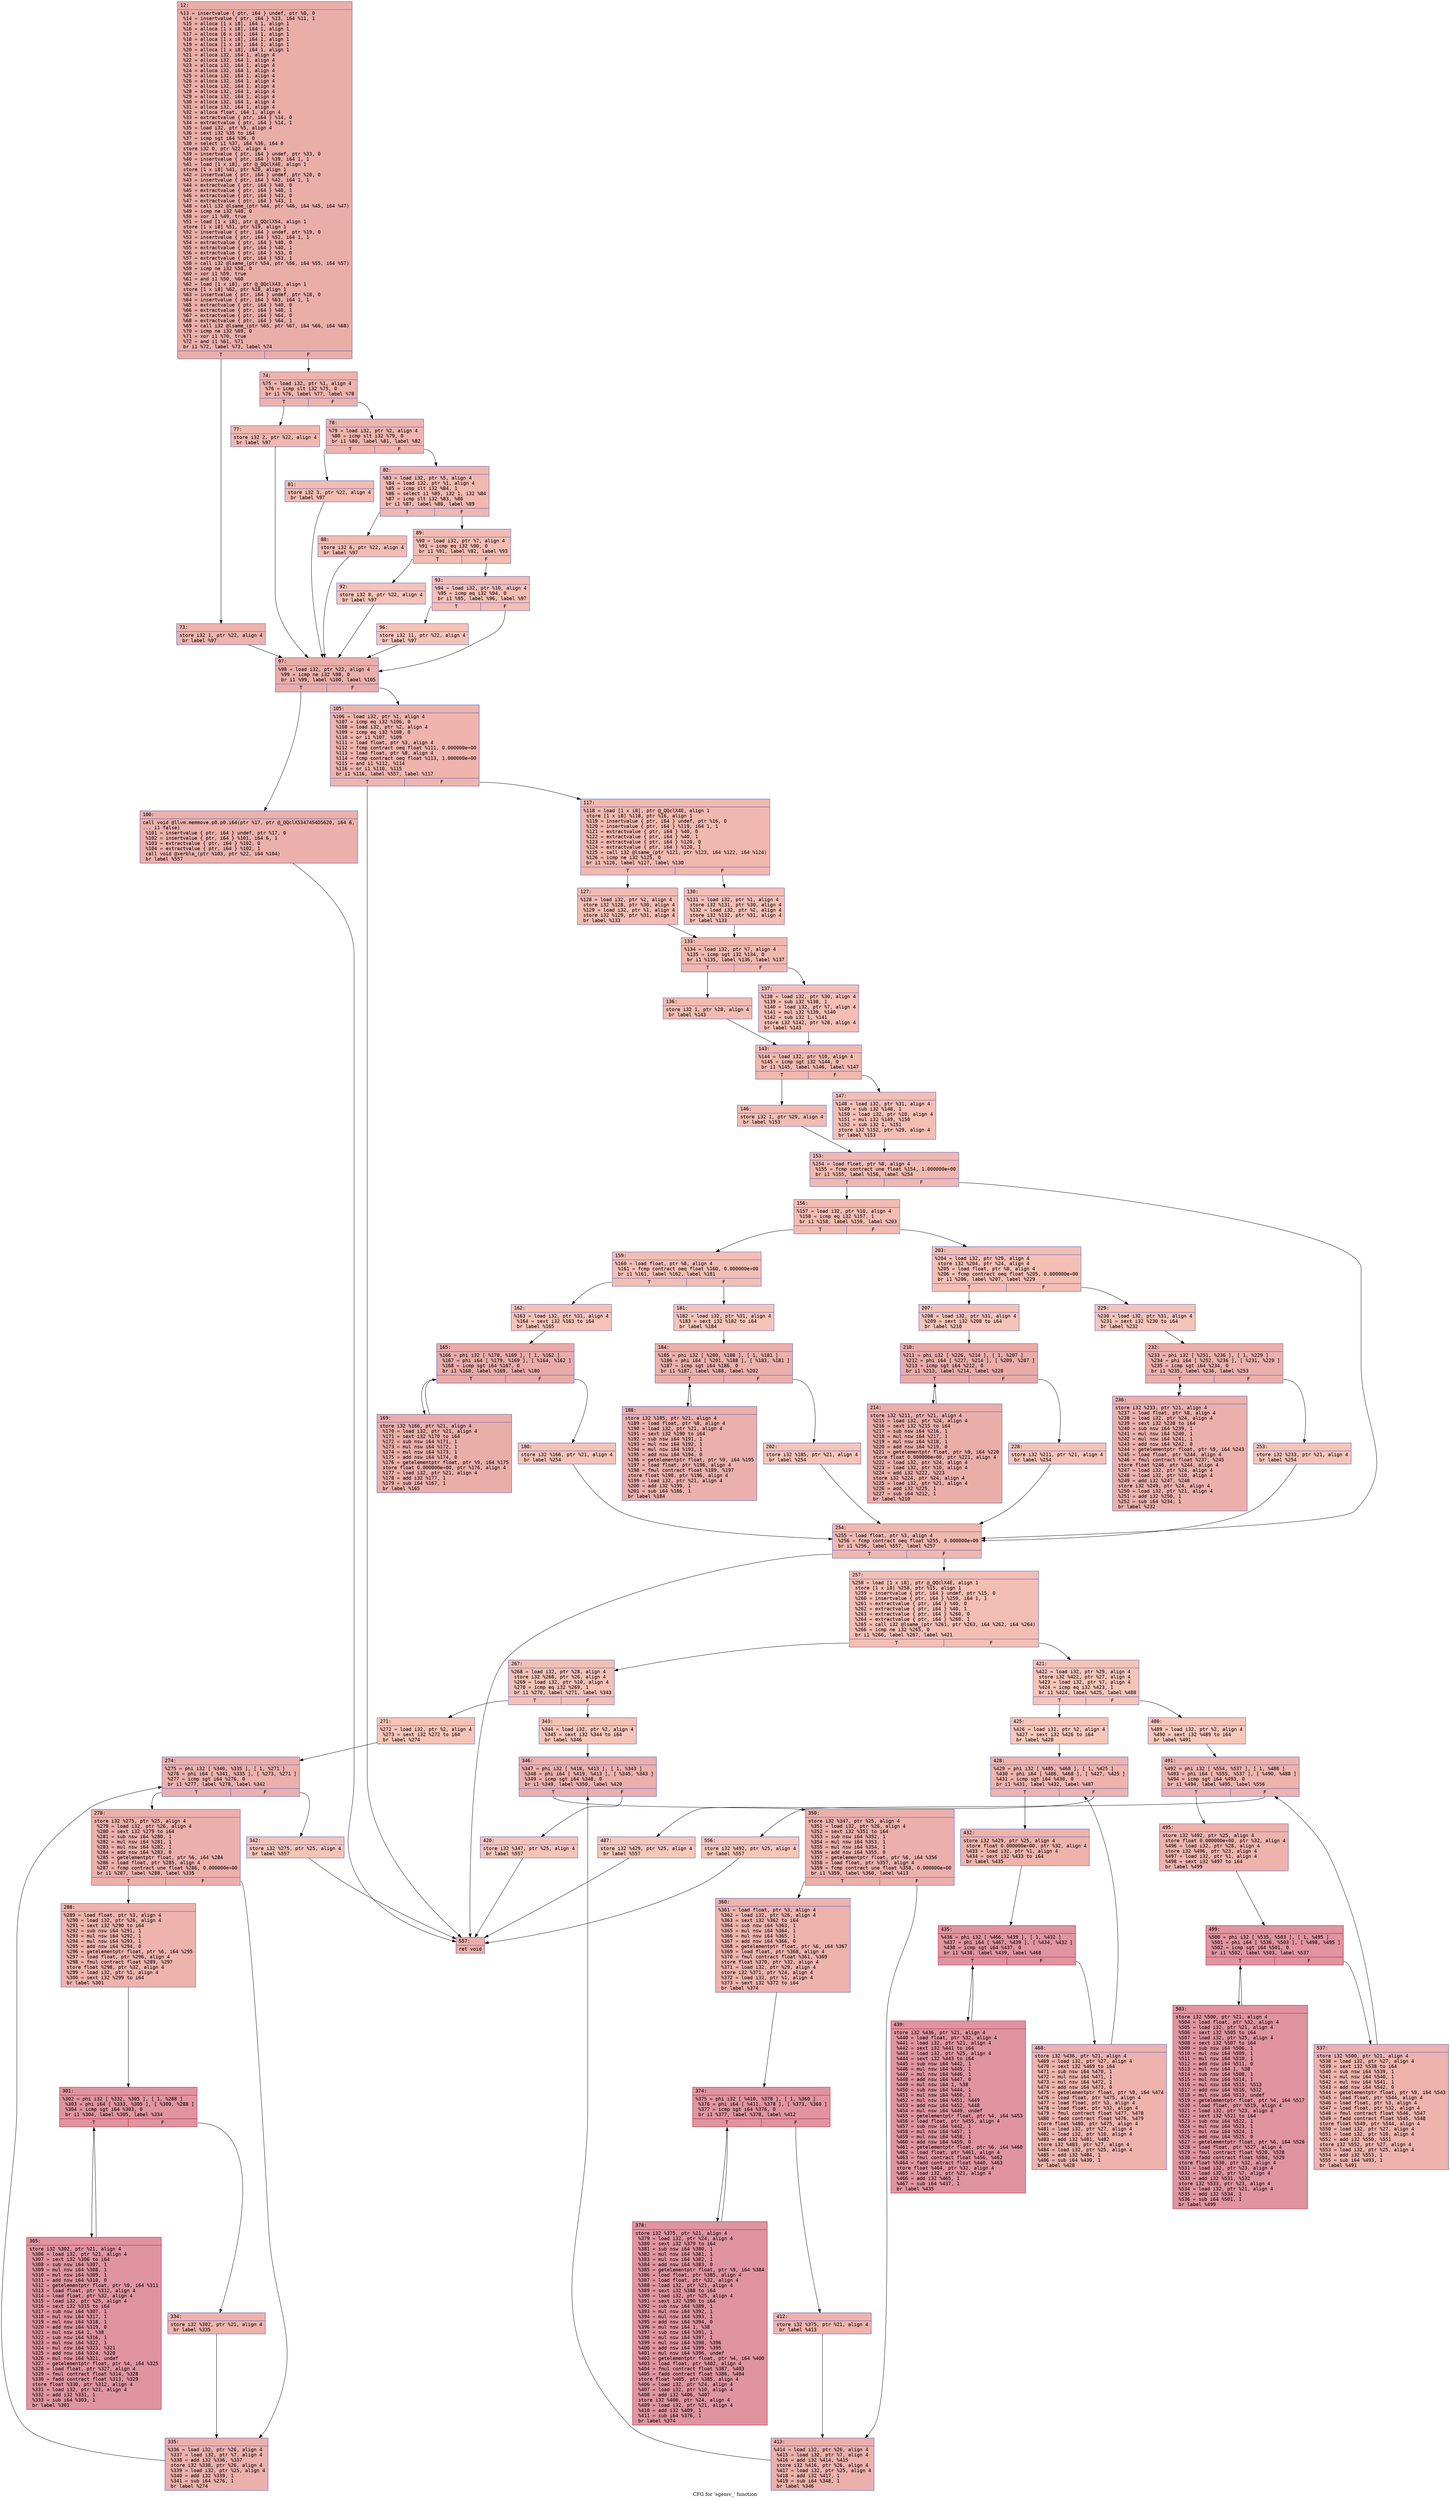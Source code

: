 digraph "CFG for 'sgemv_' function" {
	label="CFG for 'sgemv_' function";

	Node0x55ee1042e5a0 [shape=record,color="#3d50c3ff", style=filled, fillcolor="#d0473d70" fontname="Courier",label="{12:\l|  %13 = insertvalue \{ ptr, i64 \} undef, ptr %0, 0\l  %14 = insertvalue \{ ptr, i64 \} %13, i64 %11, 1\l  %15 = alloca [1 x i8], i64 1, align 1\l  %16 = alloca [1 x i8], i64 1, align 1\l  %17 = alloca [6 x i8], i64 1, align 1\l  %18 = alloca [1 x i8], i64 1, align 1\l  %19 = alloca [1 x i8], i64 1, align 1\l  %20 = alloca [1 x i8], i64 1, align 1\l  %21 = alloca i32, i64 1, align 4\l  %22 = alloca i32, i64 1, align 4\l  %23 = alloca i32, i64 1, align 4\l  %24 = alloca i32, i64 1, align 4\l  %25 = alloca i32, i64 1, align 4\l  %26 = alloca i32, i64 1, align 4\l  %27 = alloca i32, i64 1, align 4\l  %28 = alloca i32, i64 1, align 4\l  %29 = alloca i32, i64 1, align 4\l  %30 = alloca i32, i64 1, align 4\l  %31 = alloca i32, i64 1, align 4\l  %32 = alloca float, i64 1, align 4\l  %33 = extractvalue \{ ptr, i64 \} %14, 0\l  %34 = extractvalue \{ ptr, i64 \} %14, 1\l  %35 = load i32, ptr %5, align 4\l  %36 = sext i32 %35 to i64\l  %37 = icmp sgt i64 %36, 0\l  %38 = select i1 %37, i64 %36, i64 0\l  store i32 0, ptr %22, align 4\l  %39 = insertvalue \{ ptr, i64 \} undef, ptr %33, 0\l  %40 = insertvalue \{ ptr, i64 \} %39, i64 1, 1\l  %41 = load [1 x i8], ptr @_QQclX4E, align 1\l  store [1 x i8] %41, ptr %20, align 1\l  %42 = insertvalue \{ ptr, i64 \} undef, ptr %20, 0\l  %43 = insertvalue \{ ptr, i64 \} %42, i64 1, 1\l  %44 = extractvalue \{ ptr, i64 \} %40, 0\l  %45 = extractvalue \{ ptr, i64 \} %40, 1\l  %46 = extractvalue \{ ptr, i64 \} %43, 0\l  %47 = extractvalue \{ ptr, i64 \} %43, 1\l  %48 = call i32 @lsame_(ptr %44, ptr %46, i64 %45, i64 %47)\l  %49 = icmp ne i32 %48, 0\l  %50 = xor i1 %49, true\l  %51 = load [1 x i8], ptr @_QQclX54, align 1\l  store [1 x i8] %51, ptr %19, align 1\l  %52 = insertvalue \{ ptr, i64 \} undef, ptr %19, 0\l  %53 = insertvalue \{ ptr, i64 \} %52, i64 1, 1\l  %54 = extractvalue \{ ptr, i64 \} %40, 0\l  %55 = extractvalue \{ ptr, i64 \} %40, 1\l  %56 = extractvalue \{ ptr, i64 \} %53, 0\l  %57 = extractvalue \{ ptr, i64 \} %53, 1\l  %58 = call i32 @lsame_(ptr %54, ptr %56, i64 %55, i64 %57)\l  %59 = icmp ne i32 %58, 0\l  %60 = xor i1 %59, true\l  %61 = and i1 %50, %60\l  %62 = load [1 x i8], ptr @_QQclX43, align 1\l  store [1 x i8] %62, ptr %18, align 1\l  %63 = insertvalue \{ ptr, i64 \} undef, ptr %18, 0\l  %64 = insertvalue \{ ptr, i64 \} %63, i64 1, 1\l  %65 = extractvalue \{ ptr, i64 \} %40, 0\l  %66 = extractvalue \{ ptr, i64 \} %40, 1\l  %67 = extractvalue \{ ptr, i64 \} %64, 0\l  %68 = extractvalue \{ ptr, i64 \} %64, 1\l  %69 = call i32 @lsame_(ptr %65, ptr %67, i64 %66, i64 %68)\l  %70 = icmp ne i32 %69, 0\l  %71 = xor i1 %70, true\l  %72 = and i1 %61, %71\l  br i1 %72, label %73, label %74\l|{<s0>T|<s1>F}}"];
	Node0x55ee1042e5a0:s0 -> Node0x55ee1043eac0[tooltip="12 -> 73\nProbability 50.00%" ];
	Node0x55ee1042e5a0:s1 -> Node0x55ee1043eb10[tooltip="12 -> 74\nProbability 50.00%" ];
	Node0x55ee1043eac0 [shape=record,color="#3d50c3ff", style=filled, fillcolor="#d6524470" fontname="Courier",label="{73:\l|  store i32 1, ptr %22, align 4\l  br label %97\l}"];
	Node0x55ee1043eac0 -> Node0x55ee1043ecb0[tooltip="73 -> 97\nProbability 100.00%" ];
	Node0x55ee1043eb10 [shape=record,color="#3d50c3ff", style=filled, fillcolor="#d6524470" fontname="Courier",label="{74:\l|  %75 = load i32, ptr %1, align 4\l  %76 = icmp slt i32 %75, 0\l  br i1 %76, label %77, label %78\l|{<s0>T|<s1>F}}"];
	Node0x55ee1043eb10:s0 -> Node0x55ee1043ee80[tooltip="74 -> 77\nProbability 37.50%" ];
	Node0x55ee1043eb10:s1 -> Node0x55ee1043eed0[tooltip="74 -> 78\nProbability 62.50%" ];
	Node0x55ee1043ee80 [shape=record,color="#3d50c3ff", style=filled, fillcolor="#dc5d4a70" fontname="Courier",label="{77:\l|  store i32 2, ptr %22, align 4\l  br label %97\l}"];
	Node0x55ee1043ee80 -> Node0x55ee1043ecb0[tooltip="77 -> 97\nProbability 100.00%" ];
	Node0x55ee1043eed0 [shape=record,color="#3d50c3ff", style=filled, fillcolor="#d8564670" fontname="Courier",label="{78:\l|  %79 = load i32, ptr %2, align 4\l  %80 = icmp slt i32 %79, 0\l  br i1 %80, label %81, label %82\l|{<s0>T|<s1>F}}"];
	Node0x55ee1043eed0:s0 -> Node0x55ee1043f1f0[tooltip="78 -> 81\nProbability 37.50%" ];
	Node0x55ee1043eed0:s1 -> Node0x55ee1043f240[tooltip="78 -> 82\nProbability 62.50%" ];
	Node0x55ee1043f1f0 [shape=record,color="#3d50c3ff", style=filled, fillcolor="#e1675170" fontname="Courier",label="{81:\l|  store i32 3, ptr %22, align 4\l  br label %97\l}"];
	Node0x55ee1043f1f0 -> Node0x55ee1043ecb0[tooltip="81 -> 97\nProbability 100.00%" ];
	Node0x55ee1043f240 [shape=record,color="#3d50c3ff", style=filled, fillcolor="#dc5d4a70" fontname="Courier",label="{82:\l|  %83 = load i32, ptr %5, align 4\l  %84 = load i32, ptr %1, align 4\l  %85 = icmp slt i32 %84, 1\l  %86 = select i1 %85, i32 1, i32 %84\l  %87 = icmp slt i32 %83, %86\l  br i1 %87, label %88, label %89\l|{<s0>T|<s1>F}}"];
	Node0x55ee1043f240:s0 -> Node0x55ee1043f720[tooltip="82 -> 88\nProbability 50.00%" ];
	Node0x55ee1043f240:s1 -> Node0x55ee1043f770[tooltip="82 -> 89\nProbability 50.00%" ];
	Node0x55ee1043f720 [shape=record,color="#3d50c3ff", style=filled, fillcolor="#e1675170" fontname="Courier",label="{88:\l|  store i32 6, ptr %22, align 4\l  br label %97\l}"];
	Node0x55ee1043f720 -> Node0x55ee1043ecb0[tooltip="88 -> 97\nProbability 100.00%" ];
	Node0x55ee1043f770 [shape=record,color="#3d50c3ff", style=filled, fillcolor="#e1675170" fontname="Courier",label="{89:\l|  %90 = load i32, ptr %7, align 4\l  %91 = icmp eq i32 %90, 0\l  br i1 %91, label %92, label %93\l|{<s0>T|<s1>F}}"];
	Node0x55ee1043f770:s0 -> Node0x55ee1043fa90[tooltip="89 -> 92\nProbability 37.50%" ];
	Node0x55ee1043f770:s1 -> Node0x55ee1043fae0[tooltip="89 -> 93\nProbability 62.50%" ];
	Node0x55ee1043fa90 [shape=record,color="#3d50c3ff", style=filled, fillcolor="#e8765c70" fontname="Courier",label="{92:\l|  store i32 8, ptr %22, align 4\l  br label %97\l}"];
	Node0x55ee1043fa90 -> Node0x55ee1043ecb0[tooltip="92 -> 97\nProbability 100.00%" ];
	Node0x55ee1043fae0 [shape=record,color="#3d50c3ff", style=filled, fillcolor="#e36c5570" fontname="Courier",label="{93:\l|  %94 = load i32, ptr %10, align 4\l  %95 = icmp eq i32 %94, 0\l  br i1 %95, label %96, label %97\l|{<s0>T|<s1>F}}"];
	Node0x55ee1043fae0:s0 -> Node0x55ee1043d0c0[tooltip="93 -> 96\nProbability 37.50%" ];
	Node0x55ee1043fae0:s1 -> Node0x55ee1043ecb0[tooltip="93 -> 97\nProbability 62.50%" ];
	Node0x55ee1043d0c0 [shape=record,color="#3d50c3ff", style=filled, fillcolor="#e97a5f70" fontname="Courier",label="{96:\l|  store i32 11, ptr %22, align 4\l  br label %97\l}"];
	Node0x55ee1043d0c0 -> Node0x55ee1043ecb0[tooltip="96 -> 97\nProbability 100.00%" ];
	Node0x55ee1043ecb0 [shape=record,color="#3d50c3ff", style=filled, fillcolor="#d0473d70" fontname="Courier",label="{97:\l|  %98 = load i32, ptr %22, align 4\l  %99 = icmp ne i32 %98, 0\l  br i1 %99, label %100, label %105\l|{<s0>T|<s1>F}}"];
	Node0x55ee1043ecb0:s0 -> Node0x55ee1043d3e0[tooltip="97 -> 100\nProbability 62.50%" ];
	Node0x55ee1043ecb0:s1 -> Node0x55ee1043d430[tooltip="97 -> 105\nProbability 37.50%" ];
	Node0x55ee1043d3e0 [shape=record,color="#3d50c3ff", style=filled, fillcolor="#d24b4070" fontname="Courier",label="{100:\l|  call void @llvm.memmove.p0.p0.i64(ptr %17, ptr @_QQclX5347454D5620, i64 6,\l... i1 false)\l  %101 = insertvalue \{ ptr, i64 \} undef, ptr %17, 0\l  %102 = insertvalue \{ ptr, i64 \} %101, i64 6, 1\l  %103 = extractvalue \{ ptr, i64 \} %102, 0\l  %104 = extractvalue \{ ptr, i64 \} %102, 1\l  call void @xerbla_(ptr %103, ptr %22, i64 %104)\l  br label %557\l}"];
	Node0x55ee1043d3e0 -> Node0x55ee10440f80[tooltip="100 -> 557\nProbability 100.00%" ];
	Node0x55ee1043d430 [shape=record,color="#3d50c3ff", style=filled, fillcolor="#d8564670" fontname="Courier",label="{105:\l|  %106 = load i32, ptr %1, align 4\l  %107 = icmp eq i32 %106, 0\l  %108 = load i32, ptr %2, align 4\l  %109 = icmp eq i32 %108, 0\l  %110 = or i1 %107, %109\l  %111 = load float, ptr %3, align 4\l  %112 = fcmp contract oeq float %111, 0.000000e+00\l  %113 = load float, ptr %8, align 4\l  %114 = fcmp contract oeq float %113, 1.000000e+00\l  %115 = and i1 %112, %114\l  %116 = or i1 %110, %115\l  br i1 %116, label %557, label %117\l|{<s0>T|<s1>F}}"];
	Node0x55ee1043d430:s0 -> Node0x55ee10440f80[tooltip="105 -> 557\nProbability 50.00%" ];
	Node0x55ee1043d430:s1 -> Node0x55ee10441630[tooltip="105 -> 117\nProbability 50.00%" ];
	Node0x55ee10441630 [shape=record,color="#3d50c3ff", style=filled, fillcolor="#dc5d4a70" fontname="Courier",label="{117:\l|  %118 = load [1 x i8], ptr @_QQclX4E, align 1\l  store [1 x i8] %118, ptr %16, align 1\l  %119 = insertvalue \{ ptr, i64 \} undef, ptr %16, 0\l  %120 = insertvalue \{ ptr, i64 \} %119, i64 1, 1\l  %121 = extractvalue \{ ptr, i64 \} %40, 0\l  %122 = extractvalue \{ ptr, i64 \} %40, 1\l  %123 = extractvalue \{ ptr, i64 \} %120, 0\l  %124 = extractvalue \{ ptr, i64 \} %120, 1\l  %125 = call i32 @lsame_(ptr %121, ptr %123, i64 %122, i64 %124)\l  %126 = icmp ne i32 %125, 0\l  br i1 %126, label %127, label %130\l|{<s0>T|<s1>F}}"];
	Node0x55ee10441630:s0 -> Node0x55ee10441dd0[tooltip="117 -> 127\nProbability 62.50%" ];
	Node0x55ee10441630:s1 -> Node0x55ee10441e20[tooltip="117 -> 130\nProbability 37.50%" ];
	Node0x55ee10441dd0 [shape=record,color="#3d50c3ff", style=filled, fillcolor="#e1675170" fontname="Courier",label="{127:\l|  %128 = load i32, ptr %2, align 4\l  store i32 %128, ptr %30, align 4\l  %129 = load i32, ptr %1, align 4\l  store i32 %129, ptr %31, align 4\l  br label %133\l}"];
	Node0x55ee10441dd0 -> Node0x55ee10442160[tooltip="127 -> 133\nProbability 100.00%" ];
	Node0x55ee10441e20 [shape=record,color="#3d50c3ff", style=filled, fillcolor="#e36c5570" fontname="Courier",label="{130:\l|  %131 = load i32, ptr %1, align 4\l  store i32 %131, ptr %30, align 4\l  %132 = load i32, ptr %2, align 4\l  store i32 %132, ptr %31, align 4\l  br label %133\l}"];
	Node0x55ee10441e20 -> Node0x55ee10442160[tooltip="130 -> 133\nProbability 100.00%" ];
	Node0x55ee10442160 [shape=record,color="#3d50c3ff", style=filled, fillcolor="#dc5d4a70" fontname="Courier",label="{133:\l|  %134 = load i32, ptr %7, align 4\l  %135 = icmp sgt i32 %134, 0\l  br i1 %135, label %136, label %137\l|{<s0>T|<s1>F}}"];
	Node0x55ee10442160:s0 -> Node0x55ee104425e0[tooltip="133 -> 136\nProbability 62.50%" ];
	Node0x55ee10442160:s1 -> Node0x55ee10442630[tooltip="133 -> 137\nProbability 37.50%" ];
	Node0x55ee104425e0 [shape=record,color="#3d50c3ff", style=filled, fillcolor="#e1675170" fontname="Courier",label="{136:\l|  store i32 1, ptr %28, align 4\l  br label %143\l}"];
	Node0x55ee104425e0 -> Node0x55ee104427d0[tooltip="136 -> 143\nProbability 100.00%" ];
	Node0x55ee10442630 [shape=record,color="#3d50c3ff", style=filled, fillcolor="#e36c5570" fontname="Courier",label="{137:\l|  %138 = load i32, ptr %30, align 4\l  %139 = sub i32 %138, 1\l  %140 = load i32, ptr %7, align 4\l  %141 = mul i32 %139, %140\l  %142 = sub i32 1, %141\l  store i32 %142, ptr %28, align 4\l  br label %143\l}"];
	Node0x55ee10442630 -> Node0x55ee104427d0[tooltip="137 -> 143\nProbability 100.00%" ];
	Node0x55ee104427d0 [shape=record,color="#3d50c3ff", style=filled, fillcolor="#dc5d4a70" fontname="Courier",label="{143:\l|  %144 = load i32, ptr %10, align 4\l  %145 = icmp sgt i32 %144, 0\l  br i1 %145, label %146, label %147\l|{<s0>T|<s1>F}}"];
	Node0x55ee104427d0:s0 -> Node0x55ee10442d60[tooltip="143 -> 146\nProbability 62.50%" ];
	Node0x55ee104427d0:s1 -> Node0x55ee10442db0[tooltip="143 -> 147\nProbability 37.50%" ];
	Node0x55ee10442d60 [shape=record,color="#3d50c3ff", style=filled, fillcolor="#e1675170" fontname="Courier",label="{146:\l|  store i32 1, ptr %29, align 4\l  br label %153\l}"];
	Node0x55ee10442d60 -> Node0x55ee10442f50[tooltip="146 -> 153\nProbability 100.00%" ];
	Node0x55ee10442db0 [shape=record,color="#3d50c3ff", style=filled, fillcolor="#e36c5570" fontname="Courier",label="{147:\l|  %148 = load i32, ptr %31, align 4\l  %149 = sub i32 %148, 1\l  %150 = load i32, ptr %10, align 4\l  %151 = mul i32 %149, %150\l  %152 = sub i32 1, %151\l  store i32 %152, ptr %29, align 4\l  br label %153\l}"];
	Node0x55ee10442db0 -> Node0x55ee10442f50[tooltip="147 -> 153\nProbability 100.00%" ];
	Node0x55ee10442f50 [shape=record,color="#3d50c3ff", style=filled, fillcolor="#dc5d4a70" fontname="Courier",label="{153:\l|  %154 = load float, ptr %8, align 4\l  %155 = fcmp contract une float %154, 1.000000e+00\l  br i1 %155, label %156, label %254\l|{<s0>T|<s1>F}}"];
	Node0x55ee10442f50:s0 -> Node0x55ee104434e0[tooltip="153 -> 156\nProbability 62.50%" ];
	Node0x55ee10442f50:s1 -> Node0x55ee10443530[tooltip="153 -> 254\nProbability 37.50%" ];
	Node0x55ee104434e0 [shape=record,color="#3d50c3ff", style=filled, fillcolor="#e1675170" fontname="Courier",label="{156:\l|  %157 = load i32, ptr %10, align 4\l  %158 = icmp eq i32 %157, 1\l  br i1 %158, label %159, label %203\l|{<s0>T|<s1>F}}"];
	Node0x55ee104434e0:s0 -> Node0x55ee10443740[tooltip="156 -> 159\nProbability 50.00%" ];
	Node0x55ee104434e0:s1 -> Node0x55ee10443790[tooltip="156 -> 203\nProbability 50.00%" ];
	Node0x55ee10443740 [shape=record,color="#3d50c3ff", style=filled, fillcolor="#e36c5570" fontname="Courier",label="{159:\l|  %160 = load float, ptr %8, align 4\l  %161 = fcmp contract oeq float %160, 0.000000e+00\l  br i1 %161, label %162, label %181\l|{<s0>T|<s1>F}}"];
	Node0x55ee10443740:s0 -> Node0x55ee104439a0[tooltip="159 -> 162\nProbability 62.50%" ];
	Node0x55ee10443740:s1 -> Node0x55ee104439f0[tooltip="159 -> 181\nProbability 37.50%" ];
	Node0x55ee104439a0 [shape=record,color="#3d50c3ff", style=filled, fillcolor="#e8765c70" fontname="Courier",label="{162:\l|  %163 = load i32, ptr %31, align 4\l  %164 = sext i32 %163 to i64\l  br label %165\l}"];
	Node0x55ee104439a0 -> Node0x55ee10443be0[tooltip="162 -> 165\nProbability 100.00%" ];
	Node0x55ee10443be0 [shape=record,color="#3d50c3ff", style=filled, fillcolor="#cc403a70" fontname="Courier",label="{165:\l|  %166 = phi i32 [ %178, %169 ], [ 1, %162 ]\l  %167 = phi i64 [ %179, %169 ], [ %164, %162 ]\l  %168 = icmp sgt i64 %167, 0\l  br i1 %168, label %169, label %180\l|{<s0>T|<s1>F}}"];
	Node0x55ee10443be0:s0 -> Node0x55ee10443ca0[tooltip="165 -> 169\nProbability 96.88%" ];
	Node0x55ee10443be0:s1 -> Node0x55ee10443f00[tooltip="165 -> 180\nProbability 3.12%" ];
	Node0x55ee10443ca0 [shape=record,color="#3d50c3ff", style=filled, fillcolor="#d0473d70" fontname="Courier",label="{169:\l|  store i32 %166, ptr %21, align 4\l  %170 = load i32, ptr %21, align 4\l  %171 = sext i32 %170 to i64\l  %172 = sub nsw i64 %171, 1\l  %173 = mul nsw i64 %172, 1\l  %174 = mul nsw i64 %173, 1\l  %175 = add nsw i64 %174, 0\l  %176 = getelementptr float, ptr %9, i64 %175\l  store float 0.000000e+00, ptr %176, align 4\l  %177 = load i32, ptr %21, align 4\l  %178 = add i32 %177, 1\l  %179 = sub i64 %167, 1\l  br label %165\l}"];
	Node0x55ee10443ca0 -> Node0x55ee10443be0[tooltip="169 -> 165\nProbability 100.00%" ];
	Node0x55ee10443f00 [shape=record,color="#3d50c3ff", style=filled, fillcolor="#e8765c70" fontname="Courier",label="{180:\l|  store i32 %166, ptr %21, align 4\l  br label %254\l}"];
	Node0x55ee10443f00 -> Node0x55ee10443530[tooltip="180 -> 254\nProbability 100.00%" ];
	Node0x55ee104439f0 [shape=record,color="#3d50c3ff", style=filled, fillcolor="#e97a5f70" fontname="Courier",label="{181:\l|  %182 = load i32, ptr %31, align 4\l  %183 = sext i32 %182 to i64\l  br label %184\l}"];
	Node0x55ee104439f0 -> Node0x55ee10444920[tooltip="181 -> 184\nProbability 100.00%" ];
	Node0x55ee10444920 [shape=record,color="#3d50c3ff", style=filled, fillcolor="#d24b4070" fontname="Courier",label="{184:\l|  %185 = phi i32 [ %200, %188 ], [ 1, %181 ]\l  %186 = phi i64 [ %201, %188 ], [ %183, %181 ]\l  %187 = icmp sgt i64 %186, 0\l  br i1 %187, label %188, label %202\l|{<s0>T|<s1>F}}"];
	Node0x55ee10444920:s0 -> Node0x55ee104449e0[tooltip="184 -> 188\nProbability 96.88%" ];
	Node0x55ee10444920:s1 -> Node0x55ee10444c40[tooltip="184 -> 202\nProbability 3.12%" ];
	Node0x55ee104449e0 [shape=record,color="#3d50c3ff", style=filled, fillcolor="#d24b4070" fontname="Courier",label="{188:\l|  store i32 %185, ptr %21, align 4\l  %189 = load float, ptr %8, align 4\l  %190 = load i32, ptr %21, align 4\l  %191 = sext i32 %190 to i64\l  %192 = sub nsw i64 %191, 1\l  %193 = mul nsw i64 %192, 1\l  %194 = mul nsw i64 %193, 1\l  %195 = add nsw i64 %194, 0\l  %196 = getelementptr float, ptr %9, i64 %195\l  %197 = load float, ptr %196, align 4\l  %198 = fmul contract float %189, %197\l  store float %198, ptr %196, align 4\l  %199 = load i32, ptr %21, align 4\l  %200 = add i32 %199, 1\l  %201 = sub i64 %186, 1\l  br label %184\l}"];
	Node0x55ee104449e0 -> Node0x55ee10444920[tooltip="188 -> 184\nProbability 100.00%" ];
	Node0x55ee10444c40 [shape=record,color="#3d50c3ff", style=filled, fillcolor="#e97a5f70" fontname="Courier",label="{202:\l|  store i32 %185, ptr %21, align 4\l  br label %254\l}"];
	Node0x55ee10444c40 -> Node0x55ee10443530[tooltip="202 -> 254\nProbability 100.00%" ];
	Node0x55ee10443790 [shape=record,color="#3d50c3ff", style=filled, fillcolor="#e36c5570" fontname="Courier",label="{203:\l|  %204 = load i32, ptr %29, align 4\l  store i32 %204, ptr %24, align 4\l  %205 = load float, ptr %8, align 4\l  %206 = fcmp contract oeq float %205, 0.000000e+00\l  br i1 %206, label %207, label %229\l|{<s0>T|<s1>F}}"];
	Node0x55ee10443790:s0 -> Node0x55ee104407e0[tooltip="203 -> 207\nProbability 62.50%" ];
	Node0x55ee10443790:s1 -> Node0x55ee10440830[tooltip="203 -> 229\nProbability 37.50%" ];
	Node0x55ee104407e0 [shape=record,color="#3d50c3ff", style=filled, fillcolor="#e8765c70" fontname="Courier",label="{207:\l|  %208 = load i32, ptr %31, align 4\l  %209 = sext i32 %208 to i64\l  br label %210\l}"];
	Node0x55ee104407e0 -> Node0x55ee10440a20[tooltip="207 -> 210\nProbability 100.00%" ];
	Node0x55ee10440a20 [shape=record,color="#3d50c3ff", style=filled, fillcolor="#cc403a70" fontname="Courier",label="{210:\l|  %211 = phi i32 [ %226, %214 ], [ 1, %207 ]\l  %212 = phi i64 [ %227, %214 ], [ %209, %207 ]\l  %213 = icmp sgt i64 %212, 0\l  br i1 %213, label %214, label %228\l|{<s0>T|<s1>F}}"];
	Node0x55ee10440a20:s0 -> Node0x55ee10440ae0[tooltip="210 -> 214\nProbability 96.88%" ];
	Node0x55ee10440a20:s1 -> Node0x55ee10440d40[tooltip="210 -> 228\nProbability 3.12%" ];
	Node0x55ee10440ae0 [shape=record,color="#3d50c3ff", style=filled, fillcolor="#d0473d70" fontname="Courier",label="{214:\l|  store i32 %211, ptr %21, align 4\l  %215 = load i32, ptr %24, align 4\l  %216 = sext i32 %215 to i64\l  %217 = sub nsw i64 %216, 1\l  %218 = mul nsw i64 %217, 1\l  %219 = mul nsw i64 %218, 1\l  %220 = add nsw i64 %219, 0\l  %221 = getelementptr float, ptr %9, i64 %220\l  store float 0.000000e+00, ptr %221, align 4\l  %222 = load i32, ptr %24, align 4\l  %223 = load i32, ptr %10, align 4\l  %224 = add i32 %222, %223\l  store i32 %224, ptr %24, align 4\l  %225 = load i32, ptr %21, align 4\l  %226 = add i32 %225, 1\l  %227 = sub i64 %212, 1\l  br label %210\l}"];
	Node0x55ee10440ae0 -> Node0x55ee10440a20[tooltip="214 -> 210\nProbability 100.00%" ];
	Node0x55ee10440d40 [shape=record,color="#3d50c3ff", style=filled, fillcolor="#e8765c70" fontname="Courier",label="{228:\l|  store i32 %211, ptr %21, align 4\l  br label %254\l}"];
	Node0x55ee10440d40 -> Node0x55ee10443530[tooltip="228 -> 254\nProbability 100.00%" ];
	Node0x55ee10440830 [shape=record,color="#3d50c3ff", style=filled, fillcolor="#e97a5f70" fontname="Courier",label="{229:\l|  %230 = load i32, ptr %31, align 4\l  %231 = sext i32 %230 to i64\l  br label %232\l}"];
	Node0x55ee10440830 -> Node0x55ee10447ae0[tooltip="229 -> 232\nProbability 100.00%" ];
	Node0x55ee10447ae0 [shape=record,color="#3d50c3ff", style=filled, fillcolor="#d24b4070" fontname="Courier",label="{232:\l|  %233 = phi i32 [ %251, %236 ], [ 1, %229 ]\l  %234 = phi i64 [ %252, %236 ], [ %231, %229 ]\l  %235 = icmp sgt i64 %234, 0\l  br i1 %235, label %236, label %253\l|{<s0>T|<s1>F}}"];
	Node0x55ee10447ae0:s0 -> Node0x55ee10447ba0[tooltip="232 -> 236\nProbability 96.88%" ];
	Node0x55ee10447ae0:s1 -> Node0x55ee10447e00[tooltip="232 -> 253\nProbability 3.12%" ];
	Node0x55ee10447ba0 [shape=record,color="#3d50c3ff", style=filled, fillcolor="#d24b4070" fontname="Courier",label="{236:\l|  store i32 %233, ptr %21, align 4\l  %237 = load float, ptr %8, align 4\l  %238 = load i32, ptr %24, align 4\l  %239 = sext i32 %238 to i64\l  %240 = sub nsw i64 %239, 1\l  %241 = mul nsw i64 %240, 1\l  %242 = mul nsw i64 %241, 1\l  %243 = add nsw i64 %242, 0\l  %244 = getelementptr float, ptr %9, i64 %243\l  %245 = load float, ptr %244, align 4\l  %246 = fmul contract float %237, %245\l  store float %246, ptr %244, align 4\l  %247 = load i32, ptr %24, align 4\l  %248 = load i32, ptr %10, align 4\l  %249 = add i32 %247, %248\l  store i32 %249, ptr %24, align 4\l  %250 = load i32, ptr %21, align 4\l  %251 = add i32 %250, 1\l  %252 = sub i64 %234, 1\l  br label %232\l}"];
	Node0x55ee10447ba0 -> Node0x55ee10447ae0[tooltip="236 -> 232\nProbability 100.00%" ];
	Node0x55ee10447e00 [shape=record,color="#3d50c3ff", style=filled, fillcolor="#e97a5f70" fontname="Courier",label="{253:\l|  store i32 %233, ptr %21, align 4\l  br label %254\l}"];
	Node0x55ee10447e00 -> Node0x55ee10443530[tooltip="253 -> 254\nProbability 100.00%" ];
	Node0x55ee10443530 [shape=record,color="#3d50c3ff", style=filled, fillcolor="#dc5d4a70" fontname="Courier",label="{254:\l|  %255 = load float, ptr %3, align 4\l  %256 = fcmp contract oeq float %255, 0.000000e+00\l  br i1 %256, label %557, label %257\l|{<s0>T|<s1>F}}"];
	Node0x55ee10443530:s0 -> Node0x55ee10440f80[tooltip="254 -> 557\nProbability 62.50%" ];
	Node0x55ee10443530:s1 -> Node0x55ee10448c00[tooltip="254 -> 257\nProbability 37.50%" ];
	Node0x55ee10448c00 [shape=record,color="#3d50c3ff", style=filled, fillcolor="#e36c5570" fontname="Courier",label="{257:\l|  %258 = load [1 x i8], ptr @_QQclX4E, align 1\l  store [1 x i8] %258, ptr %15, align 1\l  %259 = insertvalue \{ ptr, i64 \} undef, ptr %15, 0\l  %260 = insertvalue \{ ptr, i64 \} %259, i64 1, 1\l  %261 = extractvalue \{ ptr, i64 \} %40, 0\l  %262 = extractvalue \{ ptr, i64 \} %40, 1\l  %263 = extractvalue \{ ptr, i64 \} %260, 0\l  %264 = extractvalue \{ ptr, i64 \} %260, 1\l  %265 = call i32 @lsame_(ptr %261, ptr %263, i64 %262, i64 %264)\l  %266 = icmp ne i32 %265, 0\l  br i1 %266, label %267, label %421\l|{<s0>T|<s1>F}}"];
	Node0x55ee10448c00:s0 -> Node0x55ee104493a0[tooltip="257 -> 267\nProbability 62.50%" ];
	Node0x55ee10448c00:s1 -> Node0x55ee104493f0[tooltip="257 -> 421\nProbability 37.50%" ];
	Node0x55ee104493a0 [shape=record,color="#3d50c3ff", style=filled, fillcolor="#e5705870" fontname="Courier",label="{267:\l|  %268 = load i32, ptr %28, align 4\l  store i32 %268, ptr %26, align 4\l  %269 = load i32, ptr %10, align 4\l  %270 = icmp eq i32 %269, 1\l  br i1 %270, label %271, label %343\l|{<s0>T|<s1>F}}"];
	Node0x55ee104493a0:s0 -> Node0x55ee10449720[tooltip="267 -> 271\nProbability 50.00%" ];
	Node0x55ee104493a0:s1 -> Node0x55ee10449770[tooltip="267 -> 343\nProbability 50.00%" ];
	Node0x55ee10449720 [shape=record,color="#3d50c3ff", style=filled, fillcolor="#e97a5f70" fontname="Courier",label="{271:\l|  %272 = load i32, ptr %2, align 4\l  %273 = sext i32 %272 to i64\l  br label %274\l}"];
	Node0x55ee10449720 -> Node0x55ee10449960[tooltip="271 -> 274\nProbability 100.00%" ];
	Node0x55ee10449960 [shape=record,color="#3d50c3ff", style=filled, fillcolor="#d24b4070" fontname="Courier",label="{274:\l|  %275 = phi i32 [ %340, %335 ], [ 1, %271 ]\l  %276 = phi i64 [ %341, %335 ], [ %273, %271 ]\l  %277 = icmp sgt i64 %276, 0\l  br i1 %277, label %278, label %342\l|{<s0>T|<s1>F}}"];
	Node0x55ee10449960:s0 -> Node0x55ee10449c80[tooltip="274 -> 278\nProbability 96.88%" ];
	Node0x55ee10449960:s1 -> Node0x55ee10449cd0[tooltip="274 -> 342\nProbability 3.12%" ];
	Node0x55ee10449c80 [shape=record,color="#3d50c3ff", style=filled, fillcolor="#d24b4070" fontname="Courier",label="{278:\l|  store i32 %275, ptr %25, align 4\l  %279 = load i32, ptr %26, align 4\l  %280 = sext i32 %279 to i64\l  %281 = sub nsw i64 %280, 1\l  %282 = mul nsw i64 %281, 1\l  %283 = mul nsw i64 %282, 1\l  %284 = add nsw i64 %283, 0\l  %285 = getelementptr float, ptr %6, i64 %284\l  %286 = load float, ptr %285, align 4\l  %287 = fcmp contract une float %286, 0.000000e+00\l  br i1 %287, label %288, label %335\l|{<s0>T|<s1>F}}"];
	Node0x55ee10449c80:s0 -> Node0x55ee1044a350[tooltip="278 -> 288\nProbability 62.50%" ];
	Node0x55ee10449c80:s1 -> Node0x55ee10449a20[tooltip="278 -> 335\nProbability 37.50%" ];
	Node0x55ee1044a350 [shape=record,color="#3d50c3ff", style=filled, fillcolor="#d6524470" fontname="Courier",label="{288:\l|  %289 = load float, ptr %3, align 4\l  %290 = load i32, ptr %26, align 4\l  %291 = sext i32 %290 to i64\l  %292 = sub nsw i64 %291, 1\l  %293 = mul nsw i64 %292, 1\l  %294 = mul nsw i64 %293, 1\l  %295 = add nsw i64 %294, 0\l  %296 = getelementptr float, ptr %6, i64 %295\l  %297 = load float, ptr %296, align 4\l  %298 = fmul contract float %289, %297\l  store float %298, ptr %32, align 4\l  %299 = load i32, ptr %1, align 4\l  %300 = sext i32 %299 to i64\l  br label %301\l}"];
	Node0x55ee1044a350 -> Node0x55ee1044ab40[tooltip="288 -> 301\nProbability 100.00%" ];
	Node0x55ee1044ab40 [shape=record,color="#b70d28ff", style=filled, fillcolor="#b70d2870" fontname="Courier",label="{301:\l|  %302 = phi i32 [ %332, %305 ], [ 1, %288 ]\l  %303 = phi i64 [ %333, %305 ], [ %300, %288 ]\l  %304 = icmp sgt i64 %303, 0\l  br i1 %304, label %305, label %334\l|{<s0>T|<s1>F}}"];
	Node0x55ee1044ab40:s0 -> Node0x55ee1044ac00[tooltip="301 -> 305\nProbability 96.88%" ];
	Node0x55ee1044ab40:s1 -> Node0x55ee1044ae60[tooltip="301 -> 334\nProbability 3.12%" ];
	Node0x55ee1044ac00 [shape=record,color="#b70d28ff", style=filled, fillcolor="#b70d2870" fontname="Courier",label="{305:\l|  store i32 %302, ptr %21, align 4\l  %306 = load i32, ptr %21, align 4\l  %307 = sext i32 %306 to i64\l  %308 = sub nsw i64 %307, 1\l  %309 = mul nsw i64 %308, 1\l  %310 = mul nsw i64 %309, 1\l  %311 = add nsw i64 %310, 0\l  %312 = getelementptr float, ptr %9, i64 %311\l  %313 = load float, ptr %312, align 4\l  %314 = load float, ptr %32, align 4\l  %315 = load i32, ptr %25, align 4\l  %316 = sext i32 %315 to i64\l  %317 = sub nsw i64 %307, 1\l  %318 = mul nsw i64 %317, 1\l  %319 = mul nsw i64 %318, 1\l  %320 = add nsw i64 %319, 0\l  %321 = mul nsw i64 1, %38\l  %322 = sub nsw i64 %316, 1\l  %323 = mul nsw i64 %322, 1\l  %324 = mul nsw i64 %323, %321\l  %325 = add nsw i64 %324, %320\l  %326 = mul nsw i64 %321, undef\l  %327 = getelementptr float, ptr %4, i64 %325\l  %328 = load float, ptr %327, align 4\l  %329 = fmul contract float %314, %328\l  %330 = fadd contract float %313, %329\l  store float %330, ptr %312, align 4\l  %331 = load i32, ptr %21, align 4\l  %332 = add i32 %331, 1\l  %333 = sub i64 %303, 1\l  br label %301\l}"];
	Node0x55ee1044ac00 -> Node0x55ee1044ab40[tooltip="305 -> 301\nProbability 100.00%" ];
	Node0x55ee1044ae60 [shape=record,color="#3d50c3ff", style=filled, fillcolor="#d6524470" fontname="Courier",label="{334:\l|  store i32 %302, ptr %21, align 4\l  br label %335\l}"];
	Node0x55ee1044ae60 -> Node0x55ee10449a20[tooltip="334 -> 335\nProbability 100.00%" ];
	Node0x55ee10449a20 [shape=record,color="#3d50c3ff", style=filled, fillcolor="#d24b4070" fontname="Courier",label="{335:\l|  %336 = load i32, ptr %26, align 4\l  %337 = load i32, ptr %7, align 4\l  %338 = add i32 %336, %337\l  store i32 %338, ptr %26, align 4\l  %339 = load i32, ptr %25, align 4\l  %340 = add i32 %339, 1\l  %341 = sub i64 %276, 1\l  br label %274\l}"];
	Node0x55ee10449a20 -> Node0x55ee10449960[tooltip="335 -> 274\nProbability 100.00%" ];
	Node0x55ee10449cd0 [shape=record,color="#3d50c3ff", style=filled, fillcolor="#e97a5f70" fontname="Courier",label="{342:\l|  store i32 %275, ptr %25, align 4\l  br label %557\l}"];
	Node0x55ee10449cd0 -> Node0x55ee10440f80[tooltip="342 -> 557\nProbability 100.00%" ];
	Node0x55ee10449770 [shape=record,color="#3d50c3ff", style=filled, fillcolor="#e97a5f70" fontname="Courier",label="{343:\l|  %344 = load i32, ptr %2, align 4\l  %345 = sext i32 %344 to i64\l  br label %346\l}"];
	Node0x55ee10449770 -> Node0x55ee1044c7a0[tooltip="343 -> 346\nProbability 100.00%" ];
	Node0x55ee1044c7a0 [shape=record,color="#3d50c3ff", style=filled, fillcolor="#d24b4070" fontname="Courier",label="{346:\l|  %347 = phi i32 [ %418, %413 ], [ 1, %343 ]\l  %348 = phi i64 [ %419, %413 ], [ %345, %343 ]\l  %349 = icmp sgt i64 %348, 0\l  br i1 %349, label %350, label %420\l|{<s0>T|<s1>F}}"];
	Node0x55ee1044c7a0:s0 -> Node0x55ee1044cac0[tooltip="346 -> 350\nProbability 96.88%" ];
	Node0x55ee1044c7a0:s1 -> Node0x55ee1044cb10[tooltip="346 -> 420\nProbability 3.12%" ];
	Node0x55ee1044cac0 [shape=record,color="#3d50c3ff", style=filled, fillcolor="#d24b4070" fontname="Courier",label="{350:\l|  store i32 %347, ptr %25, align 4\l  %351 = load i32, ptr %26, align 4\l  %352 = sext i32 %351 to i64\l  %353 = sub nsw i64 %352, 1\l  %354 = mul nsw i64 %353, 1\l  %355 = mul nsw i64 %354, 1\l  %356 = add nsw i64 %355, 0\l  %357 = getelementptr float, ptr %6, i64 %356\l  %358 = load float, ptr %357, align 4\l  %359 = fcmp contract une float %358, 0.000000e+00\l  br i1 %359, label %360, label %413\l|{<s0>T|<s1>F}}"];
	Node0x55ee1044cac0:s0 -> Node0x55ee1044d190[tooltip="350 -> 360\nProbability 62.50%" ];
	Node0x55ee1044cac0:s1 -> Node0x55ee1044c860[tooltip="350 -> 413\nProbability 37.50%" ];
	Node0x55ee1044d190 [shape=record,color="#3d50c3ff", style=filled, fillcolor="#d6524470" fontname="Courier",label="{360:\l|  %361 = load float, ptr %3, align 4\l  %362 = load i32, ptr %26, align 4\l  %363 = sext i32 %362 to i64\l  %364 = sub nsw i64 %363, 1\l  %365 = mul nsw i64 %364, 1\l  %366 = mul nsw i64 %365, 1\l  %367 = add nsw i64 %366, 0\l  %368 = getelementptr float, ptr %6, i64 %367\l  %369 = load float, ptr %368, align 4\l  %370 = fmul contract float %361, %369\l  store float %370, ptr %32, align 4\l  %371 = load i32, ptr %29, align 4\l  store i32 %371, ptr %24, align 4\l  %372 = load i32, ptr %1, align 4\l  %373 = sext i32 %372 to i64\l  br label %374\l}"];
	Node0x55ee1044d190 -> Node0x55ee1044daa0[tooltip="360 -> 374\nProbability 100.00%" ];
	Node0x55ee1044daa0 [shape=record,color="#b70d28ff", style=filled, fillcolor="#b70d2870" fontname="Courier",label="{374:\l|  %375 = phi i32 [ %410, %378 ], [ 1, %360 ]\l  %376 = phi i64 [ %411, %378 ], [ %373, %360 ]\l  %377 = icmp sgt i64 %376, 0\l  br i1 %377, label %378, label %412\l|{<s0>T|<s1>F}}"];
	Node0x55ee1044daa0:s0 -> Node0x55ee1044db60[tooltip="374 -> 378\nProbability 96.88%" ];
	Node0x55ee1044daa0:s1 -> Node0x55ee1044ddc0[tooltip="374 -> 412\nProbability 3.12%" ];
	Node0x55ee1044db60 [shape=record,color="#b70d28ff", style=filled, fillcolor="#b70d2870" fontname="Courier",label="{378:\l|  store i32 %375, ptr %21, align 4\l  %379 = load i32, ptr %24, align 4\l  %380 = sext i32 %379 to i64\l  %381 = sub nsw i64 %380, 1\l  %382 = mul nsw i64 %381, 1\l  %383 = mul nsw i64 %382, 1\l  %384 = add nsw i64 %383, 0\l  %385 = getelementptr float, ptr %9, i64 %384\l  %386 = load float, ptr %385, align 4\l  %387 = load float, ptr %32, align 4\l  %388 = load i32, ptr %21, align 4\l  %389 = sext i32 %388 to i64\l  %390 = load i32, ptr %25, align 4\l  %391 = sext i32 %390 to i64\l  %392 = sub nsw i64 %389, 1\l  %393 = mul nsw i64 %392, 1\l  %394 = mul nsw i64 %393, 1\l  %395 = add nsw i64 %394, 0\l  %396 = mul nsw i64 1, %38\l  %397 = sub nsw i64 %391, 1\l  %398 = mul nsw i64 %397, 1\l  %399 = mul nsw i64 %398, %396\l  %400 = add nsw i64 %399, %395\l  %401 = mul nsw i64 %396, undef\l  %402 = getelementptr float, ptr %4, i64 %400\l  %403 = load float, ptr %402, align 4\l  %404 = fmul contract float %387, %403\l  %405 = fadd contract float %386, %404\l  store float %405, ptr %385, align 4\l  %406 = load i32, ptr %24, align 4\l  %407 = load i32, ptr %10, align 4\l  %408 = add i32 %406, %407\l  store i32 %408, ptr %24, align 4\l  %409 = load i32, ptr %21, align 4\l  %410 = add i32 %409, 1\l  %411 = sub i64 %376, 1\l  br label %374\l}"];
	Node0x55ee1044db60 -> Node0x55ee1044daa0[tooltip="378 -> 374\nProbability 100.00%" ];
	Node0x55ee1044ddc0 [shape=record,color="#3d50c3ff", style=filled, fillcolor="#d6524470" fontname="Courier",label="{412:\l|  store i32 %375, ptr %21, align 4\l  br label %413\l}"];
	Node0x55ee1044ddc0 -> Node0x55ee1044c860[tooltip="412 -> 413\nProbability 100.00%" ];
	Node0x55ee1044c860 [shape=record,color="#3d50c3ff", style=filled, fillcolor="#d24b4070" fontname="Courier",label="{413:\l|  %414 = load i32, ptr %26, align 4\l  %415 = load i32, ptr %7, align 4\l  %416 = add i32 %414, %415\l  store i32 %416, ptr %26, align 4\l  %417 = load i32, ptr %25, align 4\l  %418 = add i32 %417, 1\l  %419 = sub i64 %348, 1\l  br label %346\l}"];
	Node0x55ee1044c860 -> Node0x55ee1044c7a0[tooltip="413 -> 346\nProbability 100.00%" ];
	Node0x55ee1044cb10 [shape=record,color="#3d50c3ff", style=filled, fillcolor="#e97a5f70" fontname="Courier",label="{420:\l|  store i32 %347, ptr %25, align 4\l  br label %557\l}"];
	Node0x55ee1044cb10 -> Node0x55ee10440f80[tooltip="420 -> 557\nProbability 100.00%" ];
	Node0x55ee104493f0 [shape=record,color="#3d50c3ff", style=filled, fillcolor="#e97a5f70" fontname="Courier",label="{421:\l|  %422 = load i32, ptr %29, align 4\l  store i32 %422, ptr %27, align 4\l  %423 = load i32, ptr %7, align 4\l  %424 = icmp eq i32 %423, 1\l  br i1 %424, label %425, label %488\l|{<s0>T|<s1>F}}"];
	Node0x55ee104493f0:s0 -> Node0x55ee104468b0[tooltip="421 -> 425\nProbability 50.00%" ];
	Node0x55ee104493f0:s1 -> Node0x55ee10446900[tooltip="421 -> 488\nProbability 50.00%" ];
	Node0x55ee104468b0 [shape=record,color="#3d50c3ff", style=filled, fillcolor="#ec7f6370" fontname="Courier",label="{425:\l|  %426 = load i32, ptr %2, align 4\l  %427 = sext i32 %426 to i64\l  br label %428\l}"];
	Node0x55ee104468b0 -> Node0x55ee10446af0[tooltip="425 -> 428\nProbability 100.00%" ];
	Node0x55ee10446af0 [shape=record,color="#3d50c3ff", style=filled, fillcolor="#d6524470" fontname="Courier",label="{428:\l|  %429 = phi i32 [ %485, %468 ], [ 1, %425 ]\l  %430 = phi i64 [ %486, %468 ], [ %427, %425 ]\l  %431 = icmp sgt i64 %430, 0\l  br i1 %431, label %432, label %487\l|{<s0>T|<s1>F}}"];
	Node0x55ee10446af0:s0 -> Node0x55ee10446e10[tooltip="428 -> 432\nProbability 96.88%" ];
	Node0x55ee10446af0:s1 -> Node0x55ee10446e60[tooltip="428 -> 487\nProbability 3.12%" ];
	Node0x55ee10446e10 [shape=record,color="#3d50c3ff", style=filled, fillcolor="#d6524470" fontname="Courier",label="{432:\l|  store i32 %429, ptr %25, align 4\l  store float 0.000000e+00, ptr %32, align 4\l  %433 = load i32, ptr %1, align 4\l  %434 = sext i32 %433 to i64\l  br label %435\l}"];
	Node0x55ee10446e10 -> Node0x55ee10452440[tooltip="432 -> 435\nProbability 100.00%" ];
	Node0x55ee10452440 [shape=record,color="#b70d28ff", style=filled, fillcolor="#b70d2870" fontname="Courier",label="{435:\l|  %436 = phi i32 [ %466, %439 ], [ 1, %432 ]\l  %437 = phi i64 [ %467, %439 ], [ %434, %432 ]\l  %438 = icmp sgt i64 %437, 0\l  br i1 %438, label %439, label %468\l|{<s0>T|<s1>F}}"];
	Node0x55ee10452440:s0 -> Node0x55ee10452500[tooltip="435 -> 439\nProbability 96.88%" ];
	Node0x55ee10452440:s1 -> Node0x55ee10446bb0[tooltip="435 -> 468\nProbability 3.12%" ];
	Node0x55ee10452500 [shape=record,color="#b70d28ff", style=filled, fillcolor="#b70d2870" fontname="Courier",label="{439:\l|  store i32 %436, ptr %21, align 4\l  %440 = load float, ptr %32, align 4\l  %441 = load i32, ptr %21, align 4\l  %442 = sext i32 %441 to i64\l  %443 = load i32, ptr %25, align 4\l  %444 = sext i32 %443 to i64\l  %445 = sub nsw i64 %442, 1\l  %446 = mul nsw i64 %445, 1\l  %447 = mul nsw i64 %446, 1\l  %448 = add nsw i64 %447, 0\l  %449 = mul nsw i64 1, %38\l  %450 = sub nsw i64 %444, 1\l  %451 = mul nsw i64 %450, 1\l  %452 = mul nsw i64 %451, %449\l  %453 = add nsw i64 %452, %448\l  %454 = mul nsw i64 %449, undef\l  %455 = getelementptr float, ptr %4, i64 %453\l  %456 = load float, ptr %455, align 4\l  %457 = sub nsw i64 %442, 1\l  %458 = mul nsw i64 %457, 1\l  %459 = mul nsw i64 %458, 1\l  %460 = add nsw i64 %459, 0\l  %461 = getelementptr float, ptr %6, i64 %460\l  %462 = load float, ptr %461, align 4\l  %463 = fmul contract float %456, %462\l  %464 = fadd contract float %440, %463\l  store float %464, ptr %32, align 4\l  %465 = load i32, ptr %21, align 4\l  %466 = add i32 %465, 1\l  %467 = sub i64 %437, 1\l  br label %435\l}"];
	Node0x55ee10452500 -> Node0x55ee10452440[tooltip="439 -> 435\nProbability 100.00%" ];
	Node0x55ee10446bb0 [shape=record,color="#3d50c3ff", style=filled, fillcolor="#d6524470" fontname="Courier",label="{468:\l|  store i32 %436, ptr %21, align 4\l  %469 = load i32, ptr %27, align 4\l  %470 = sext i32 %469 to i64\l  %471 = sub nsw i64 %470, 1\l  %472 = mul nsw i64 %471, 1\l  %473 = mul nsw i64 %472, 1\l  %474 = add nsw i64 %473, 0\l  %475 = getelementptr float, ptr %9, i64 %474\l  %476 = load float, ptr %475, align 4\l  %477 = load float, ptr %3, align 4\l  %478 = load float, ptr %32, align 4\l  %479 = fmul contract float %477, %478\l  %480 = fadd contract float %476, %479\l  store float %480, ptr %475, align 4\l  %481 = load i32, ptr %27, align 4\l  %482 = load i32, ptr %10, align 4\l  %483 = add i32 %481, %482\l  store i32 %483, ptr %27, align 4\l  %484 = load i32, ptr %25, align 4\l  %485 = add i32 %484, 1\l  %486 = sub i64 %430, 1\l  br label %428\l}"];
	Node0x55ee10446bb0 -> Node0x55ee10446af0[tooltip="468 -> 428\nProbability 100.00%" ];
	Node0x55ee10446e60 [shape=record,color="#3d50c3ff", style=filled, fillcolor="#ec7f6370" fontname="Courier",label="{487:\l|  store i32 %429, ptr %25, align 4\l  br label %557\l}"];
	Node0x55ee10446e60 -> Node0x55ee10440f80[tooltip="487 -> 557\nProbability 100.00%" ];
	Node0x55ee10446900 [shape=record,color="#3d50c3ff", style=filled, fillcolor="#ec7f6370" fontname="Courier",label="{488:\l|  %489 = load i32, ptr %2, align 4\l  %490 = sext i32 %489 to i64\l  br label %491\l}"];
	Node0x55ee10446900 -> Node0x55ee104546f0[tooltip="488 -> 491\nProbability 100.00%" ];
	Node0x55ee104546f0 [shape=record,color="#3d50c3ff", style=filled, fillcolor="#d6524470" fontname="Courier",label="{491:\l|  %492 = phi i32 [ %554, %537 ], [ 1, %488 ]\l  %493 = phi i64 [ %555, %537 ], [ %490, %488 ]\l  %494 = icmp sgt i64 %493, 0\l  br i1 %494, label %495, label %556\l|{<s0>T|<s1>F}}"];
	Node0x55ee104546f0:s0 -> Node0x55ee10454a10[tooltip="491 -> 495\nProbability 96.88%" ];
	Node0x55ee104546f0:s1 -> Node0x55ee10454a60[tooltip="491 -> 556\nProbability 3.12%" ];
	Node0x55ee10454a10 [shape=record,color="#3d50c3ff", style=filled, fillcolor="#d6524470" fontname="Courier",label="{495:\l|  store i32 %492, ptr %25, align 4\l  store float 0.000000e+00, ptr %32, align 4\l  %496 = load i32, ptr %28, align 4\l  store i32 %496, ptr %23, align 4\l  %497 = load i32, ptr %1, align 4\l  %498 = sext i32 %497 to i64\l  br label %499\l}"];
	Node0x55ee10454a10 -> Node0x55ee10454eb0[tooltip="495 -> 499\nProbability 100.00%" ];
	Node0x55ee10454eb0 [shape=record,color="#b70d28ff", style=filled, fillcolor="#b70d2870" fontname="Courier",label="{499:\l|  %500 = phi i32 [ %535, %503 ], [ 1, %495 ]\l  %501 = phi i64 [ %536, %503 ], [ %498, %495 ]\l  %502 = icmp sgt i64 %501, 0\l  br i1 %502, label %503, label %537\l|{<s0>T|<s1>F}}"];
	Node0x55ee10454eb0:s0 -> Node0x55ee10454f70[tooltip="499 -> 503\nProbability 96.88%" ];
	Node0x55ee10454eb0:s1 -> Node0x55ee104547b0[tooltip="499 -> 537\nProbability 3.12%" ];
	Node0x55ee10454f70 [shape=record,color="#b70d28ff", style=filled, fillcolor="#b70d2870" fontname="Courier",label="{503:\l|  store i32 %500, ptr %21, align 4\l  %504 = load float, ptr %32, align 4\l  %505 = load i32, ptr %21, align 4\l  %506 = sext i32 %505 to i64\l  %507 = load i32, ptr %25, align 4\l  %508 = sext i32 %507 to i64\l  %509 = sub nsw i64 %506, 1\l  %510 = mul nsw i64 %509, 1\l  %511 = mul nsw i64 %510, 1\l  %512 = add nsw i64 %511, 0\l  %513 = mul nsw i64 1, %38\l  %514 = sub nsw i64 %508, 1\l  %515 = mul nsw i64 %514, 1\l  %516 = mul nsw i64 %515, %513\l  %517 = add nsw i64 %516, %512\l  %518 = mul nsw i64 %513, undef\l  %519 = getelementptr float, ptr %4, i64 %517\l  %520 = load float, ptr %519, align 4\l  %521 = load i32, ptr %23, align 4\l  %522 = sext i32 %521 to i64\l  %523 = sub nsw i64 %522, 1\l  %524 = mul nsw i64 %523, 1\l  %525 = mul nsw i64 %524, 1\l  %526 = add nsw i64 %525, 0\l  %527 = getelementptr float, ptr %6, i64 %526\l  %528 = load float, ptr %527, align 4\l  %529 = fmul contract float %520, %528\l  %530 = fadd contract float %504, %529\l  store float %530, ptr %32, align 4\l  %531 = load i32, ptr %23, align 4\l  %532 = load i32, ptr %7, align 4\l  %533 = add i32 %531, %532\l  store i32 %533, ptr %23, align 4\l  %534 = load i32, ptr %21, align 4\l  %535 = add i32 %534, 1\l  %536 = sub i64 %501, 1\l  br label %499\l}"];
	Node0x55ee10454f70 -> Node0x55ee10454eb0[tooltip="503 -> 499\nProbability 100.00%" ];
	Node0x55ee104547b0 [shape=record,color="#3d50c3ff", style=filled, fillcolor="#d6524470" fontname="Courier",label="{537:\l|  store i32 %500, ptr %21, align 4\l  %538 = load i32, ptr %27, align 4\l  %539 = sext i32 %538 to i64\l  %540 = sub nsw i64 %539, 1\l  %541 = mul nsw i64 %540, 1\l  %542 = mul nsw i64 %541, 1\l  %543 = add nsw i64 %542, 0\l  %544 = getelementptr float, ptr %9, i64 %543\l  %545 = load float, ptr %544, align 4\l  %546 = load float, ptr %3, align 4\l  %547 = load float, ptr %32, align 4\l  %548 = fmul contract float %546, %547\l  %549 = fadd contract float %545, %548\l  store float %549, ptr %544, align 4\l  %550 = load i32, ptr %27, align 4\l  %551 = load i32, ptr %10, align 4\l  %552 = add i32 %550, %551\l  store i32 %552, ptr %27, align 4\l  %553 = load i32, ptr %25, align 4\l  %554 = add i32 %553, 1\l  %555 = sub i64 %493, 1\l  br label %491\l}"];
	Node0x55ee104547b0 -> Node0x55ee104546f0[tooltip="537 -> 491\nProbability 100.00%" ];
	Node0x55ee10454a60 [shape=record,color="#3d50c3ff", style=filled, fillcolor="#ec7f6370" fontname="Courier",label="{556:\l|  store i32 %492, ptr %25, align 4\l  br label %557\l}"];
	Node0x55ee10454a60 -> Node0x55ee10440f80[tooltip="556 -> 557\nProbability 100.00%" ];
	Node0x55ee10440f80 [shape=record,color="#3d50c3ff", style=filled, fillcolor="#d0473d70" fontname="Courier",label="{557:\l|  ret void\l}"];
}
